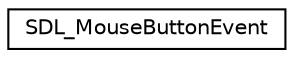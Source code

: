 digraph "Graphical Class Hierarchy"
{
 // LATEX_PDF_SIZE
  edge [fontname="Helvetica",fontsize="10",labelfontname="Helvetica",labelfontsize="10"];
  node [fontname="Helvetica",fontsize="10",shape=record];
  rankdir="LR";
  Node0 [label="SDL_MouseButtonEvent",height=0.2,width=0.4,color="black", fillcolor="white", style="filled",URL="$structSDL__MouseButtonEvent.html",tooltip="Mouse button event structure (event.button.*)"];
}
